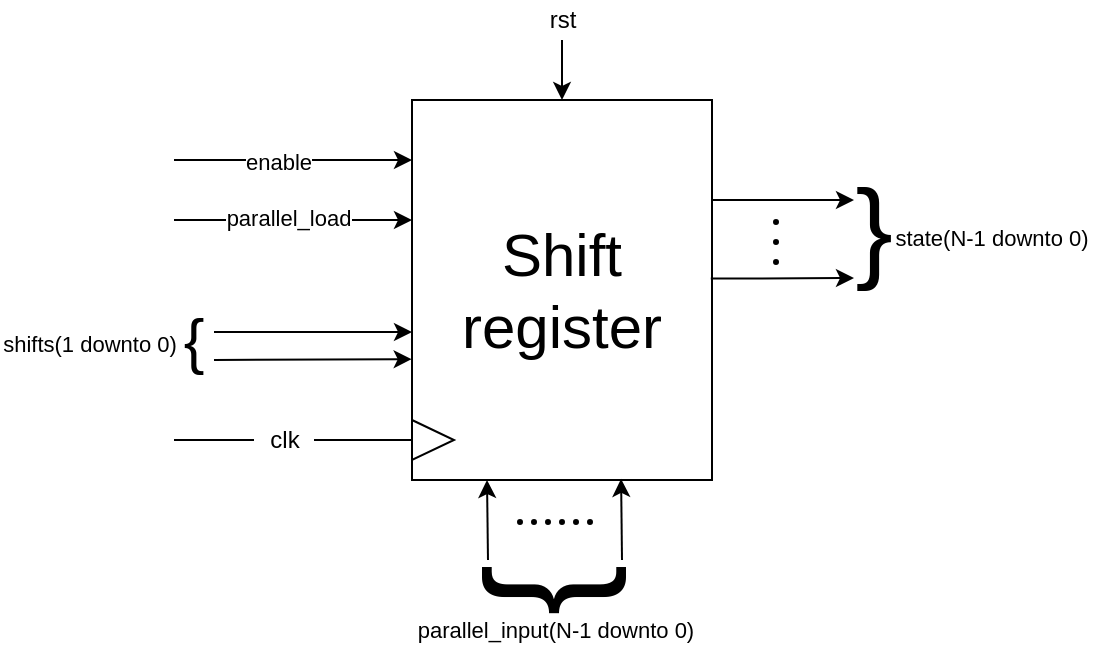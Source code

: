<mxfile version="15.7.3" type="device"><diagram id="TKu-MKuPKAK7nI8Qb1N_" name="Pagina-1"><mxGraphModel dx="347" dy="218" grid="1" gridSize="10" guides="1" tooltips="1" connect="1" arrows="1" fold="1" page="1" pageScale="1" pageWidth="827" pageHeight="1169" math="0" shadow="0"><root><mxCell id="0"/><mxCell id="1" parent="0"/><mxCell id="QFJs6i56Q3nrHSZ_2-Gb-2" value="" style="rounded=0;whiteSpace=wrap;html=1;" vertex="1" parent="1"><mxGeometry x="339" y="170" width="150" height="190" as="geometry"/></mxCell><mxCell id="QFJs6i56Q3nrHSZ_2-Gb-3" value="" style="endArrow=classic;html=1;rounded=0;entryX=0.5;entryY=0;entryDx=0;entryDy=0;" edge="1" parent="1" target="QFJs6i56Q3nrHSZ_2-Gb-2"><mxGeometry width="50" height="50" relative="1" as="geometry"><mxPoint x="414" y="140" as="sourcePoint"/><mxPoint x="440" y="260" as="targetPoint"/></mxGeometry></mxCell><mxCell id="QFJs6i56Q3nrHSZ_2-Gb-4" value="rst" style="text;html=1;align=center;verticalAlign=middle;resizable=0;points=[];autosize=1;strokeColor=none;fillColor=none;" vertex="1" parent="1"><mxGeometry x="399" y="120" width="30" height="20" as="geometry"/></mxCell><mxCell id="QFJs6i56Q3nrHSZ_2-Gb-5" value="" style="triangle;whiteSpace=wrap;html=1;" vertex="1" parent="1"><mxGeometry x="339" y="330" width="21" height="20" as="geometry"/></mxCell><mxCell id="QFJs6i56Q3nrHSZ_2-Gb-6" value="" style="endArrow=none;html=1;rounded=0;startArrow=none;" edge="1" parent="1" source="QFJs6i56Q3nrHSZ_2-Gb-7"><mxGeometry width="50" height="50" relative="1" as="geometry"><mxPoint x="390" y="240" as="sourcePoint"/><mxPoint x="220" y="340" as="targetPoint"/></mxGeometry></mxCell><mxCell id="QFJs6i56Q3nrHSZ_2-Gb-7" value="clk" style="text;html=1;align=center;verticalAlign=middle;resizable=0;points=[];autosize=1;strokeColor=none;fillColor=none;" vertex="1" parent="1"><mxGeometry x="260" y="330" width="30" height="20" as="geometry"/></mxCell><mxCell id="QFJs6i56Q3nrHSZ_2-Gb-8" value="" style="endArrow=none;html=1;rounded=0;exitX=0;exitY=0.5;exitDx=0;exitDy=0;" edge="1" parent="1" source="QFJs6i56Q3nrHSZ_2-Gb-5" target="QFJs6i56Q3nrHSZ_2-Gb-7"><mxGeometry width="50" height="50" relative="1" as="geometry"><mxPoint x="339" y="340" as="sourcePoint"/><mxPoint x="280" y="340" as="targetPoint"/></mxGeometry></mxCell><mxCell id="QFJs6i56Q3nrHSZ_2-Gb-9" value="" style="endArrow=classic;html=1;rounded=0;" edge="1" parent="1"><mxGeometry width="50" height="50" relative="1" as="geometry"><mxPoint x="220" y="200" as="sourcePoint"/><mxPoint x="339" y="200" as="targetPoint"/></mxGeometry></mxCell><mxCell id="QFJs6i56Q3nrHSZ_2-Gb-11" value="enable" style="edgeLabel;html=1;align=center;verticalAlign=middle;resizable=0;points=[];" vertex="1" connectable="0" parent="QFJs6i56Q3nrHSZ_2-Gb-9"><mxGeometry x="-0.132" y="-1" relative="1" as="geometry"><mxPoint as="offset"/></mxGeometry></mxCell><mxCell id="QFJs6i56Q3nrHSZ_2-Gb-10" value="" style="endArrow=classic;html=1;rounded=0;" edge="1" parent="1"><mxGeometry width="50" height="50" relative="1" as="geometry"><mxPoint x="220" y="230" as="sourcePoint"/><mxPoint x="339" y="230" as="targetPoint"/></mxGeometry></mxCell><mxCell id="QFJs6i56Q3nrHSZ_2-Gb-12" value="parallel_load" style="edgeLabel;html=1;align=center;verticalAlign=middle;resizable=0;points=[];" vertex="1" connectable="0" parent="QFJs6i56Q3nrHSZ_2-Gb-10"><mxGeometry x="-0.304" y="1" relative="1" as="geometry"><mxPoint x="15" as="offset"/></mxGeometry></mxCell><mxCell id="QFJs6i56Q3nrHSZ_2-Gb-13" value="" style="endArrow=classic;html=1;rounded=0;" edge="1" parent="1"><mxGeometry width="50" height="50" relative="1" as="geometry"><mxPoint x="240" y="286" as="sourcePoint"/><mxPoint x="339" y="286" as="targetPoint"/></mxGeometry></mxCell><mxCell id="QFJs6i56Q3nrHSZ_2-Gb-17" value="" style="endArrow=classic;html=1;rounded=0;entryX=-0.001;entryY=0.682;entryDx=0;entryDy=0;entryPerimeter=0;" edge="1" parent="1" target="QFJs6i56Q3nrHSZ_2-Gb-2"><mxGeometry width="50" height="50" relative="1" as="geometry"><mxPoint x="240" y="300" as="sourcePoint"/><mxPoint x="320" y="270" as="targetPoint"/></mxGeometry></mxCell><mxCell id="QFJs6i56Q3nrHSZ_2-Gb-18" value="&lt;font style=&quot;font-size: 31px&quot;&gt;{&lt;/font&gt;" style="text;html=1;strokeColor=none;fillColor=none;align=center;verticalAlign=middle;whiteSpace=wrap;rounded=0;" vertex="1" parent="1"><mxGeometry x="200" y="275" width="60" height="30" as="geometry"/></mxCell><mxCell id="QFJs6i56Q3nrHSZ_2-Gb-20" value="shifts(1 downto 0)" style="text;html=1;strokeColor=none;fillColor=none;align=center;verticalAlign=middle;whiteSpace=wrap;rounded=0;fontSize=11;" vertex="1" parent="1"><mxGeometry x="133" y="277" width="90" height="30" as="geometry"/></mxCell><mxCell id="QFJs6i56Q3nrHSZ_2-Gb-21" value="" style="endArrow=classic;html=1;rounded=0;fontSize=11;entryX=0.25;entryY=1;entryDx=0;entryDy=0;" edge="1" parent="1" target="QFJs6i56Q3nrHSZ_2-Gb-2"><mxGeometry width="50" height="50" relative="1" as="geometry"><mxPoint x="377" y="400" as="sourcePoint"/><mxPoint x="420" y="330" as="targetPoint"/></mxGeometry></mxCell><mxCell id="QFJs6i56Q3nrHSZ_2-Gb-22" value="" style="ellipse;whiteSpace=wrap;html=1;aspect=fixed;fillColor=#000000;" vertex="1" parent="1"><mxGeometry x="406" y="380" width="2" height="2" as="geometry"/></mxCell><mxCell id="QFJs6i56Q3nrHSZ_2-Gb-23" value="" style="ellipse;whiteSpace=wrap;html=1;aspect=fixed;fillColor=#000000;" vertex="1" parent="1"><mxGeometry x="413" y="380" width="2" height="2" as="geometry"/></mxCell><mxCell id="QFJs6i56Q3nrHSZ_2-Gb-24" value="" style="ellipse;whiteSpace=wrap;html=1;aspect=fixed;fillColor=#000000;" vertex="1" parent="1"><mxGeometry x="420" y="380" width="2" height="2" as="geometry"/></mxCell><mxCell id="QFJs6i56Q3nrHSZ_2-Gb-26" value="" style="ellipse;whiteSpace=wrap;html=1;aspect=fixed;fillColor=#000000;" vertex="1" parent="1"><mxGeometry x="427" y="380" width="2" height="2" as="geometry"/></mxCell><mxCell id="QFJs6i56Q3nrHSZ_2-Gb-27" value="" style="endArrow=classic;html=1;rounded=0;fontSize=11;entryX=0.697;entryY=0.997;entryDx=0;entryDy=0;entryPerimeter=0;" edge="1" parent="1" target="QFJs6i56Q3nrHSZ_2-Gb-2"><mxGeometry width="50" height="50" relative="1" as="geometry"><mxPoint x="444" y="400" as="sourcePoint"/><mxPoint x="434" y="360" as="targetPoint"/></mxGeometry></mxCell><mxCell id="QFJs6i56Q3nrHSZ_2-Gb-28" value="&lt;font style=&quot;font-size: 77px&quot;&gt;{&lt;/font&gt;" style="text;html=1;strokeColor=none;fillColor=none;align=center;verticalAlign=middle;whiteSpace=wrap;rounded=0;rotation=270;" vertex="1" parent="1"><mxGeometry x="373" y="382.5" width="60" height="65" as="geometry"/></mxCell><mxCell id="QFJs6i56Q3nrHSZ_2-Gb-33" value="" style="ellipse;whiteSpace=wrap;html=1;aspect=fixed;fillColor=#000000;" vertex="1" parent="1"><mxGeometry x="399" y="380" width="2" height="2" as="geometry"/></mxCell><mxCell id="QFJs6i56Q3nrHSZ_2-Gb-34" value="" style="ellipse;whiteSpace=wrap;html=1;aspect=fixed;fillColor=#000000;" vertex="1" parent="1"><mxGeometry x="392" y="380" width="2" height="2" as="geometry"/></mxCell><mxCell id="QFJs6i56Q3nrHSZ_2-Gb-36" value="parallel_input(N-1 downto 0)" style="text;html=1;strokeColor=none;fillColor=none;align=center;verticalAlign=middle;whiteSpace=wrap;rounded=0;fontSize=11;" vertex="1" parent="1"><mxGeometry x="336" y="420" width="150" height="30" as="geometry"/></mxCell><mxCell id="QFJs6i56Q3nrHSZ_2-Gb-37" value="" style="endArrow=classic;html=1;rounded=0;fontSize=11;exitX=0.999;exitY=0.263;exitDx=0;exitDy=0;exitPerimeter=0;" edge="1" parent="1" source="QFJs6i56Q3nrHSZ_2-Gb-2"><mxGeometry width="50" height="50" relative="1" as="geometry"><mxPoint x="490" y="220" as="sourcePoint"/><mxPoint x="560" y="220" as="targetPoint"/></mxGeometry></mxCell><mxCell id="QFJs6i56Q3nrHSZ_2-Gb-38" value="" style="ellipse;whiteSpace=wrap;html=1;aspect=fixed;fillColor=#000000;" vertex="1" parent="1"><mxGeometry x="520" y="230" width="2" height="2" as="geometry"/></mxCell><mxCell id="QFJs6i56Q3nrHSZ_2-Gb-39" value="" style="ellipse;whiteSpace=wrap;html=1;aspect=fixed;fillColor=#000000;" vertex="1" parent="1"><mxGeometry x="520" y="240" width="2" height="2" as="geometry"/></mxCell><mxCell id="QFJs6i56Q3nrHSZ_2-Gb-40" value="" style="ellipse;whiteSpace=wrap;html=1;aspect=fixed;fillColor=#000000;" vertex="1" parent="1"><mxGeometry x="520" y="250" width="2" height="2" as="geometry"/></mxCell><mxCell id="QFJs6i56Q3nrHSZ_2-Gb-41" value="" style="endArrow=classic;html=1;rounded=0;fontSize=11;exitX=0.996;exitY=0.47;exitDx=0;exitDy=0;exitPerimeter=0;" edge="1" parent="1" source="QFJs6i56Q3nrHSZ_2-Gb-2"><mxGeometry width="50" height="50" relative="1" as="geometry"><mxPoint x="500" y="280" as="sourcePoint"/><mxPoint x="560" y="259" as="targetPoint"/></mxGeometry></mxCell><mxCell id="QFJs6i56Q3nrHSZ_2-Gb-42" value="&lt;font style=&quot;font-size: 56px&quot;&gt;{&lt;/font&gt;" style="text;html=1;strokeColor=none;fillColor=none;align=center;verticalAlign=middle;whiteSpace=wrap;rounded=0;rotation=180;" vertex="1" parent="1"><mxGeometry x="540" y="230" width="60" height="30" as="geometry"/></mxCell><mxCell id="QFJs6i56Q3nrHSZ_2-Gb-43" value="state(N-1 downto 0)" style="text;html=1;strokeColor=none;fillColor=none;align=center;verticalAlign=middle;whiteSpace=wrap;rounded=0;fontSize=11;" vertex="1" parent="1"><mxGeometry x="579" y="224" width="100" height="30" as="geometry"/></mxCell><mxCell id="QFJs6i56Q3nrHSZ_2-Gb-44" value="&lt;font style=&quot;font-size: 30px&quot;&gt;Shift register&lt;/font&gt;" style="text;html=1;strokeColor=none;fillColor=none;align=center;verticalAlign=middle;whiteSpace=wrap;rounded=0;fontSize=11;" vertex="1" parent="1"><mxGeometry x="361" y="225" width="106" height="80" as="geometry"/></mxCell></root></mxGraphModel></diagram></mxfile>